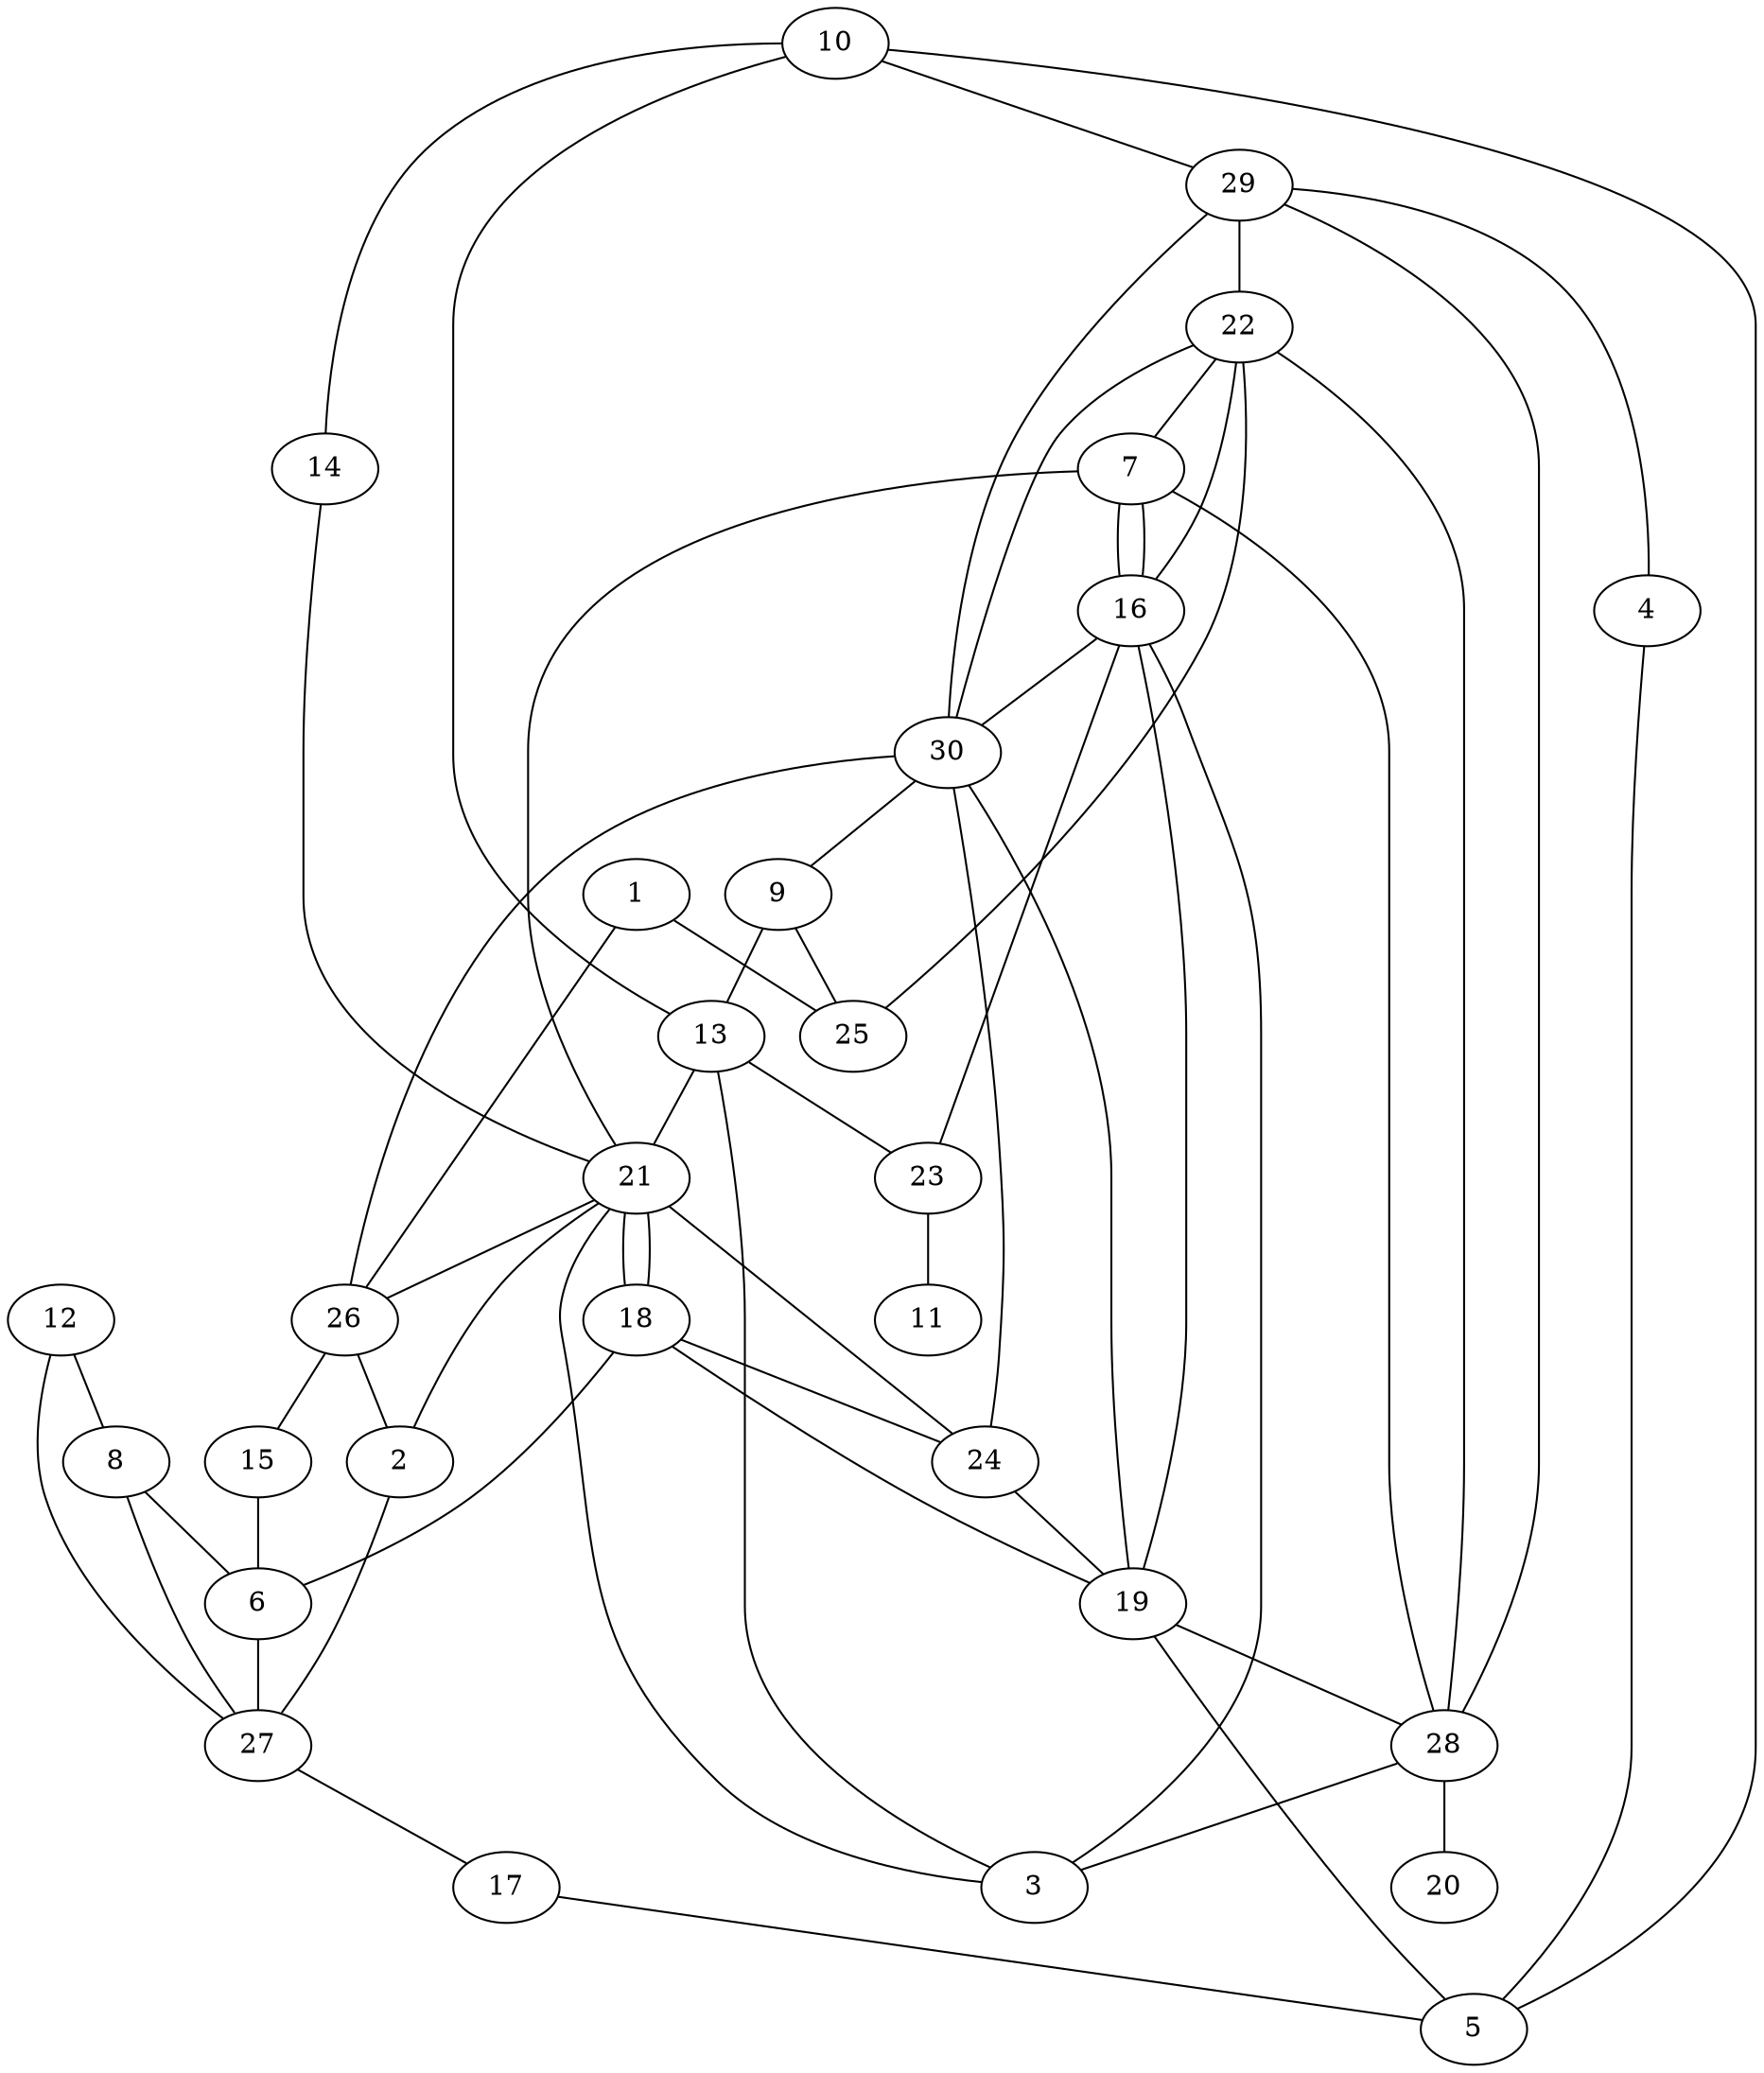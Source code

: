 graph G {
  10 -- 29;
  30 -- 19;
  22 -- 7;
  9 -- 13;
  16 -- 3;
  22 -- 25;
  26 -- 15;
  12 -- 27;
  21 -- 24;
  19 -- 16;
  8 -- 6;
  12 -- 8;
  13 -- 21;
  17 -- 5;
  23 -- 16;
  21 -- 18;
  18 -- 24;
  21 -- 26;
  1 -- 25;
  13 -- 10;
  10 -- 14;
  7 -- 28;
  21 -- 2;
  15 -- 6;
  18 -- 21;
  21 -- 3;
  29 -- 22;
  30 -- 9;
  1 -- 26;
  7 -- 21;
  13 -- 23;
  26 -- 2;
  30 -- 26;
  29 -- 4;
  14 -- 21;
  6 -- 27;
  29 -- 28;
  8 -- 27;
  10 -- 5;
  27 -- 17;
  13 -- 3;
  19 -- 5;
  30 -- 22;
  2 -- 27;
  28 -- 20;
  7 -- 16;
  18 -- 19;
  19 -- 28;
  16 -- 7;
  24 -- 19;
  22 -- 28;
  28 -- 3;
  16 -- 30;
  18 -- 6;
  4 -- 5;
  9 -- 25;
  30 -- 29;
  22 -- 16;
  24 -- 30;
  23 -- 11;
}
